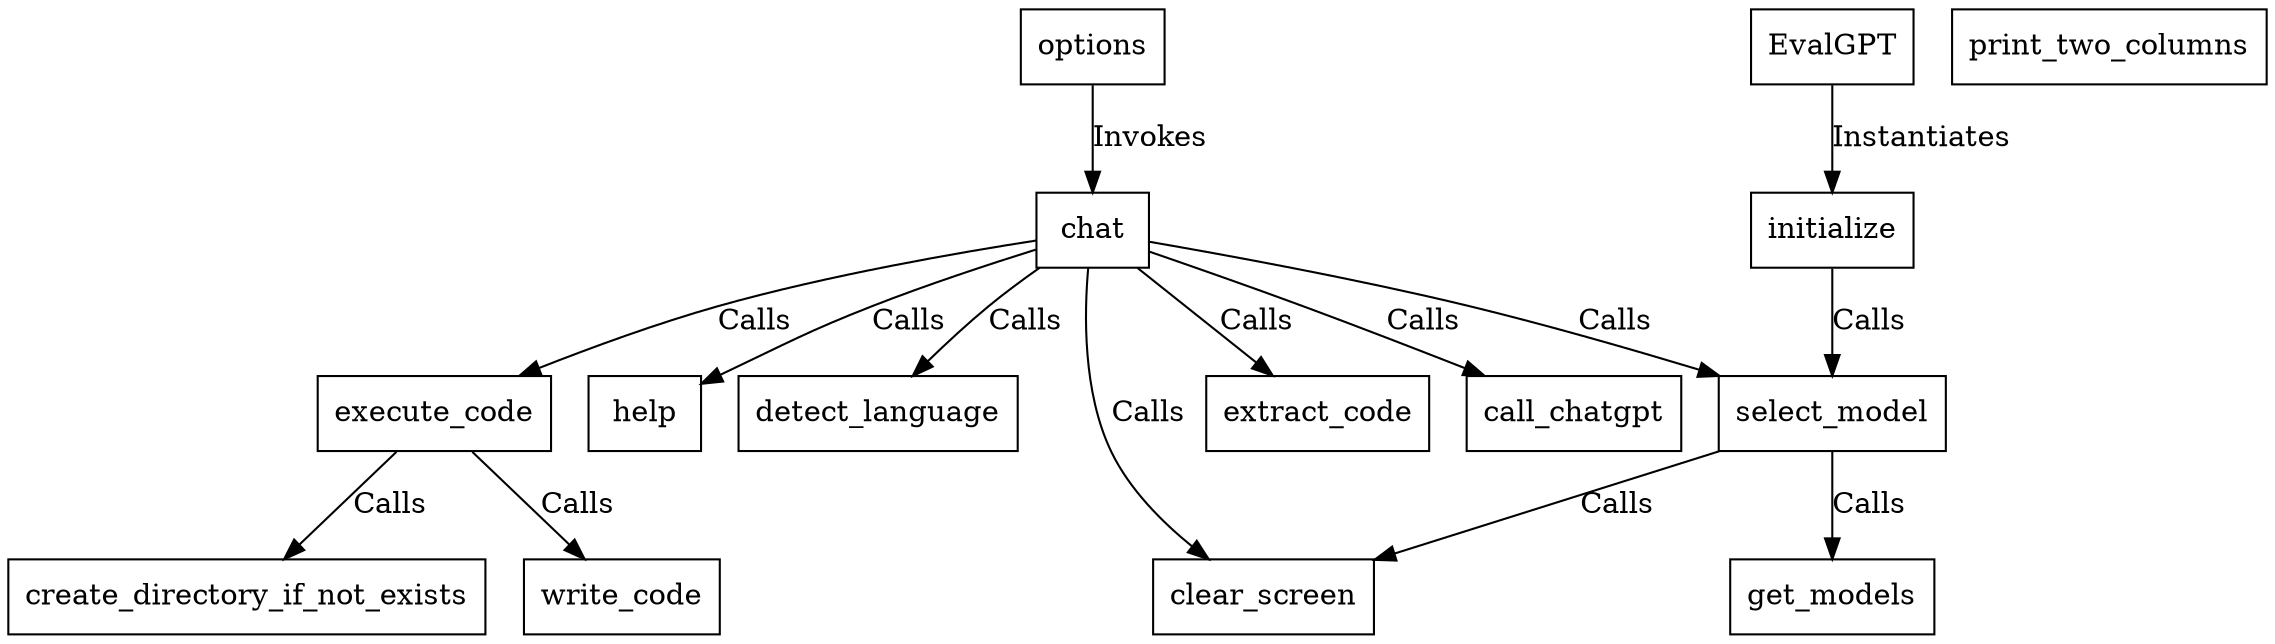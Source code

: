 digraph G {
  node [shape=record];

  class [label="EvalGPT"];
  initialize [label="initialize"];
  chat [label="chat"];
  write_code [label="write_code"];
  execute_code [label="execute_code"];
  help [label="help"];
  detect_language [label="detect_language"];
  print_two_columns [label="print_two_columns"];
  clear_screen [label="clear_screen"];
  extract_code [label="extract_code"];
  create_directory_if_not_exists [label="create_directory_if_not_exists"];
  select_model [label="select_model"];
  get_models [label="get_models"];
  call_chatgpt [label="call_chatgpt"];
  options [label="options"];

  class -> initialize [label="Instantiates"];
  initialize -> select_model [label="Calls"];

  chat -> help [label="Calls"];
  chat -> select_model [label="Calls"];
  chat -> clear_screen [label="Calls"];
  chat -> detect_language [label="Calls"];
  chat -> call_chatgpt [label="Calls"];
  chat -> extract_code [label="Calls"];
  chat -> execute_code [label="Calls"];
  
  execute_code -> write_code [label="Calls"];
  execute_code -> create_directory_if_not_exists [label="Calls"];

  select_model -> get_models [label="Calls"];
  select_model -> clear_screen [label="Calls"];

  options -> chat [label="Invokes"];
}
